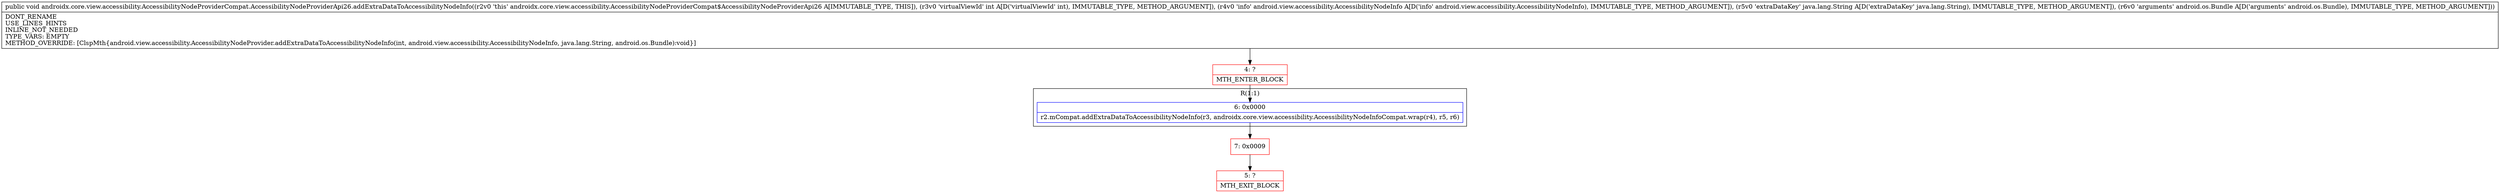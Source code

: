 digraph "CFG forandroidx.core.view.accessibility.AccessibilityNodeProviderCompat.AccessibilityNodeProviderApi26.addExtraDataToAccessibilityNodeInfo(ILandroid\/view\/accessibility\/AccessibilityNodeInfo;Ljava\/lang\/String;Landroid\/os\/Bundle;)V" {
subgraph cluster_Region_2081139691 {
label = "R(1:1)";
node [shape=record,color=blue];
Node_6 [shape=record,label="{6\:\ 0x0000|r2.mCompat.addExtraDataToAccessibilityNodeInfo(r3, androidx.core.view.accessibility.AccessibilityNodeInfoCompat.wrap(r4), r5, r6)\l}"];
}
Node_4 [shape=record,color=red,label="{4\:\ ?|MTH_ENTER_BLOCK\l}"];
Node_7 [shape=record,color=red,label="{7\:\ 0x0009}"];
Node_5 [shape=record,color=red,label="{5\:\ ?|MTH_EXIT_BLOCK\l}"];
MethodNode[shape=record,label="{public void androidx.core.view.accessibility.AccessibilityNodeProviderCompat.AccessibilityNodeProviderApi26.addExtraDataToAccessibilityNodeInfo((r2v0 'this' androidx.core.view.accessibility.AccessibilityNodeProviderCompat$AccessibilityNodeProviderApi26 A[IMMUTABLE_TYPE, THIS]), (r3v0 'virtualViewId' int A[D('virtualViewId' int), IMMUTABLE_TYPE, METHOD_ARGUMENT]), (r4v0 'info' android.view.accessibility.AccessibilityNodeInfo A[D('info' android.view.accessibility.AccessibilityNodeInfo), IMMUTABLE_TYPE, METHOD_ARGUMENT]), (r5v0 'extraDataKey' java.lang.String A[D('extraDataKey' java.lang.String), IMMUTABLE_TYPE, METHOD_ARGUMENT]), (r6v0 'arguments' android.os.Bundle A[D('arguments' android.os.Bundle), IMMUTABLE_TYPE, METHOD_ARGUMENT]))  | DONT_RENAME\lUSE_LINES_HINTS\lINLINE_NOT_NEEDED\lTYPE_VARS: EMPTY\lMETHOD_OVERRIDE: [ClspMth\{android.view.accessibility.AccessibilityNodeProvider.addExtraDataToAccessibilityNodeInfo(int, android.view.accessibility.AccessibilityNodeInfo, java.lang.String, android.os.Bundle):void\}]\l}"];
MethodNode -> Node_4;Node_6 -> Node_7;
Node_4 -> Node_6;
Node_7 -> Node_5;
}

